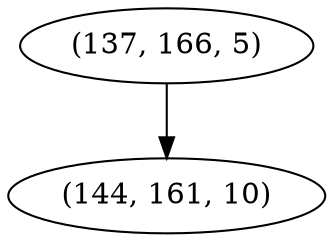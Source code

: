 digraph tree {
    "(137, 166, 5)";
    "(144, 161, 10)";
    "(137, 166, 5)" -> "(144, 161, 10)";
}
